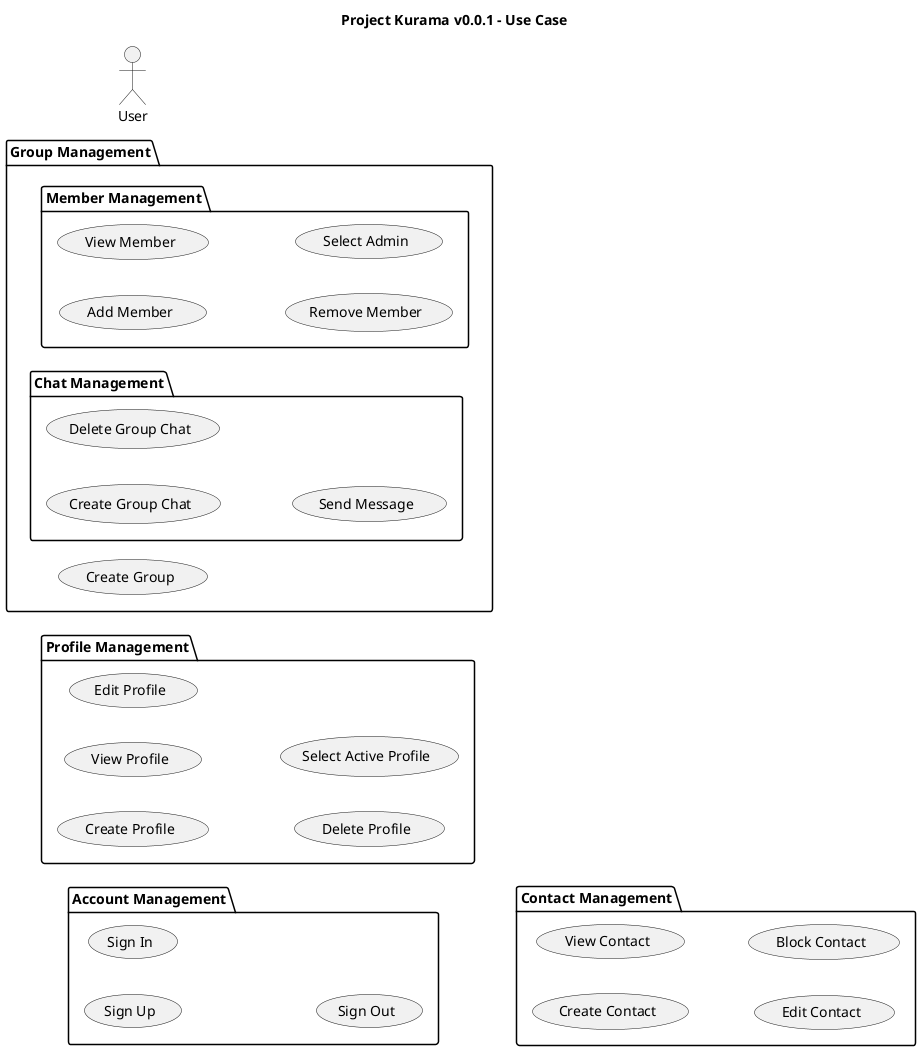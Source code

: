 @startuml entity

left to right direction
title "Project Kurama v0.0.1 - Use Case"

actor "User" as user

package "Account Management" as accountManagement {
    usecase "Sign Up" as signUp
    usecase "Sign In" as signIn
    usecase "Sign Out" as signOut
}

package "Profile Management" as profileManagement {
    usecase "Create Profile" as createProfile
    usecase "View Profile" as readProfile
    usecase "Edit Profile" as editProfile
    usecase "Delete Profile" as deleteProfile
    usecase "Select Active Profile" as selectActiveProfile
}

package "Contact Management" as contactManagement {
    usecase "Create Contact" as createContact
    usecase "View Contact" as viewContact
    usecase "Edit Contact" as editContact
    usecase "Block Contact" as blockContact
}

package "Group Management" as groupManagement {
    usecase "Create Group" as createGroup

    package "Member Management" as memberManagement {
        usecase "Add Member" as addMember
        usecase "View Member" as viewMember
        usecase "Remove Member" as removeMember
        usecase "Select Admin" as selectAdmin
    }

    package "Chat Management" as groupChatManagement {
        usecase "Create Group Chat" as createGroupChat
        usecase "Delete Group Chat" as deleteGroupChat

        usecase sendMessage as "Send Message"
    }
}

@enduml